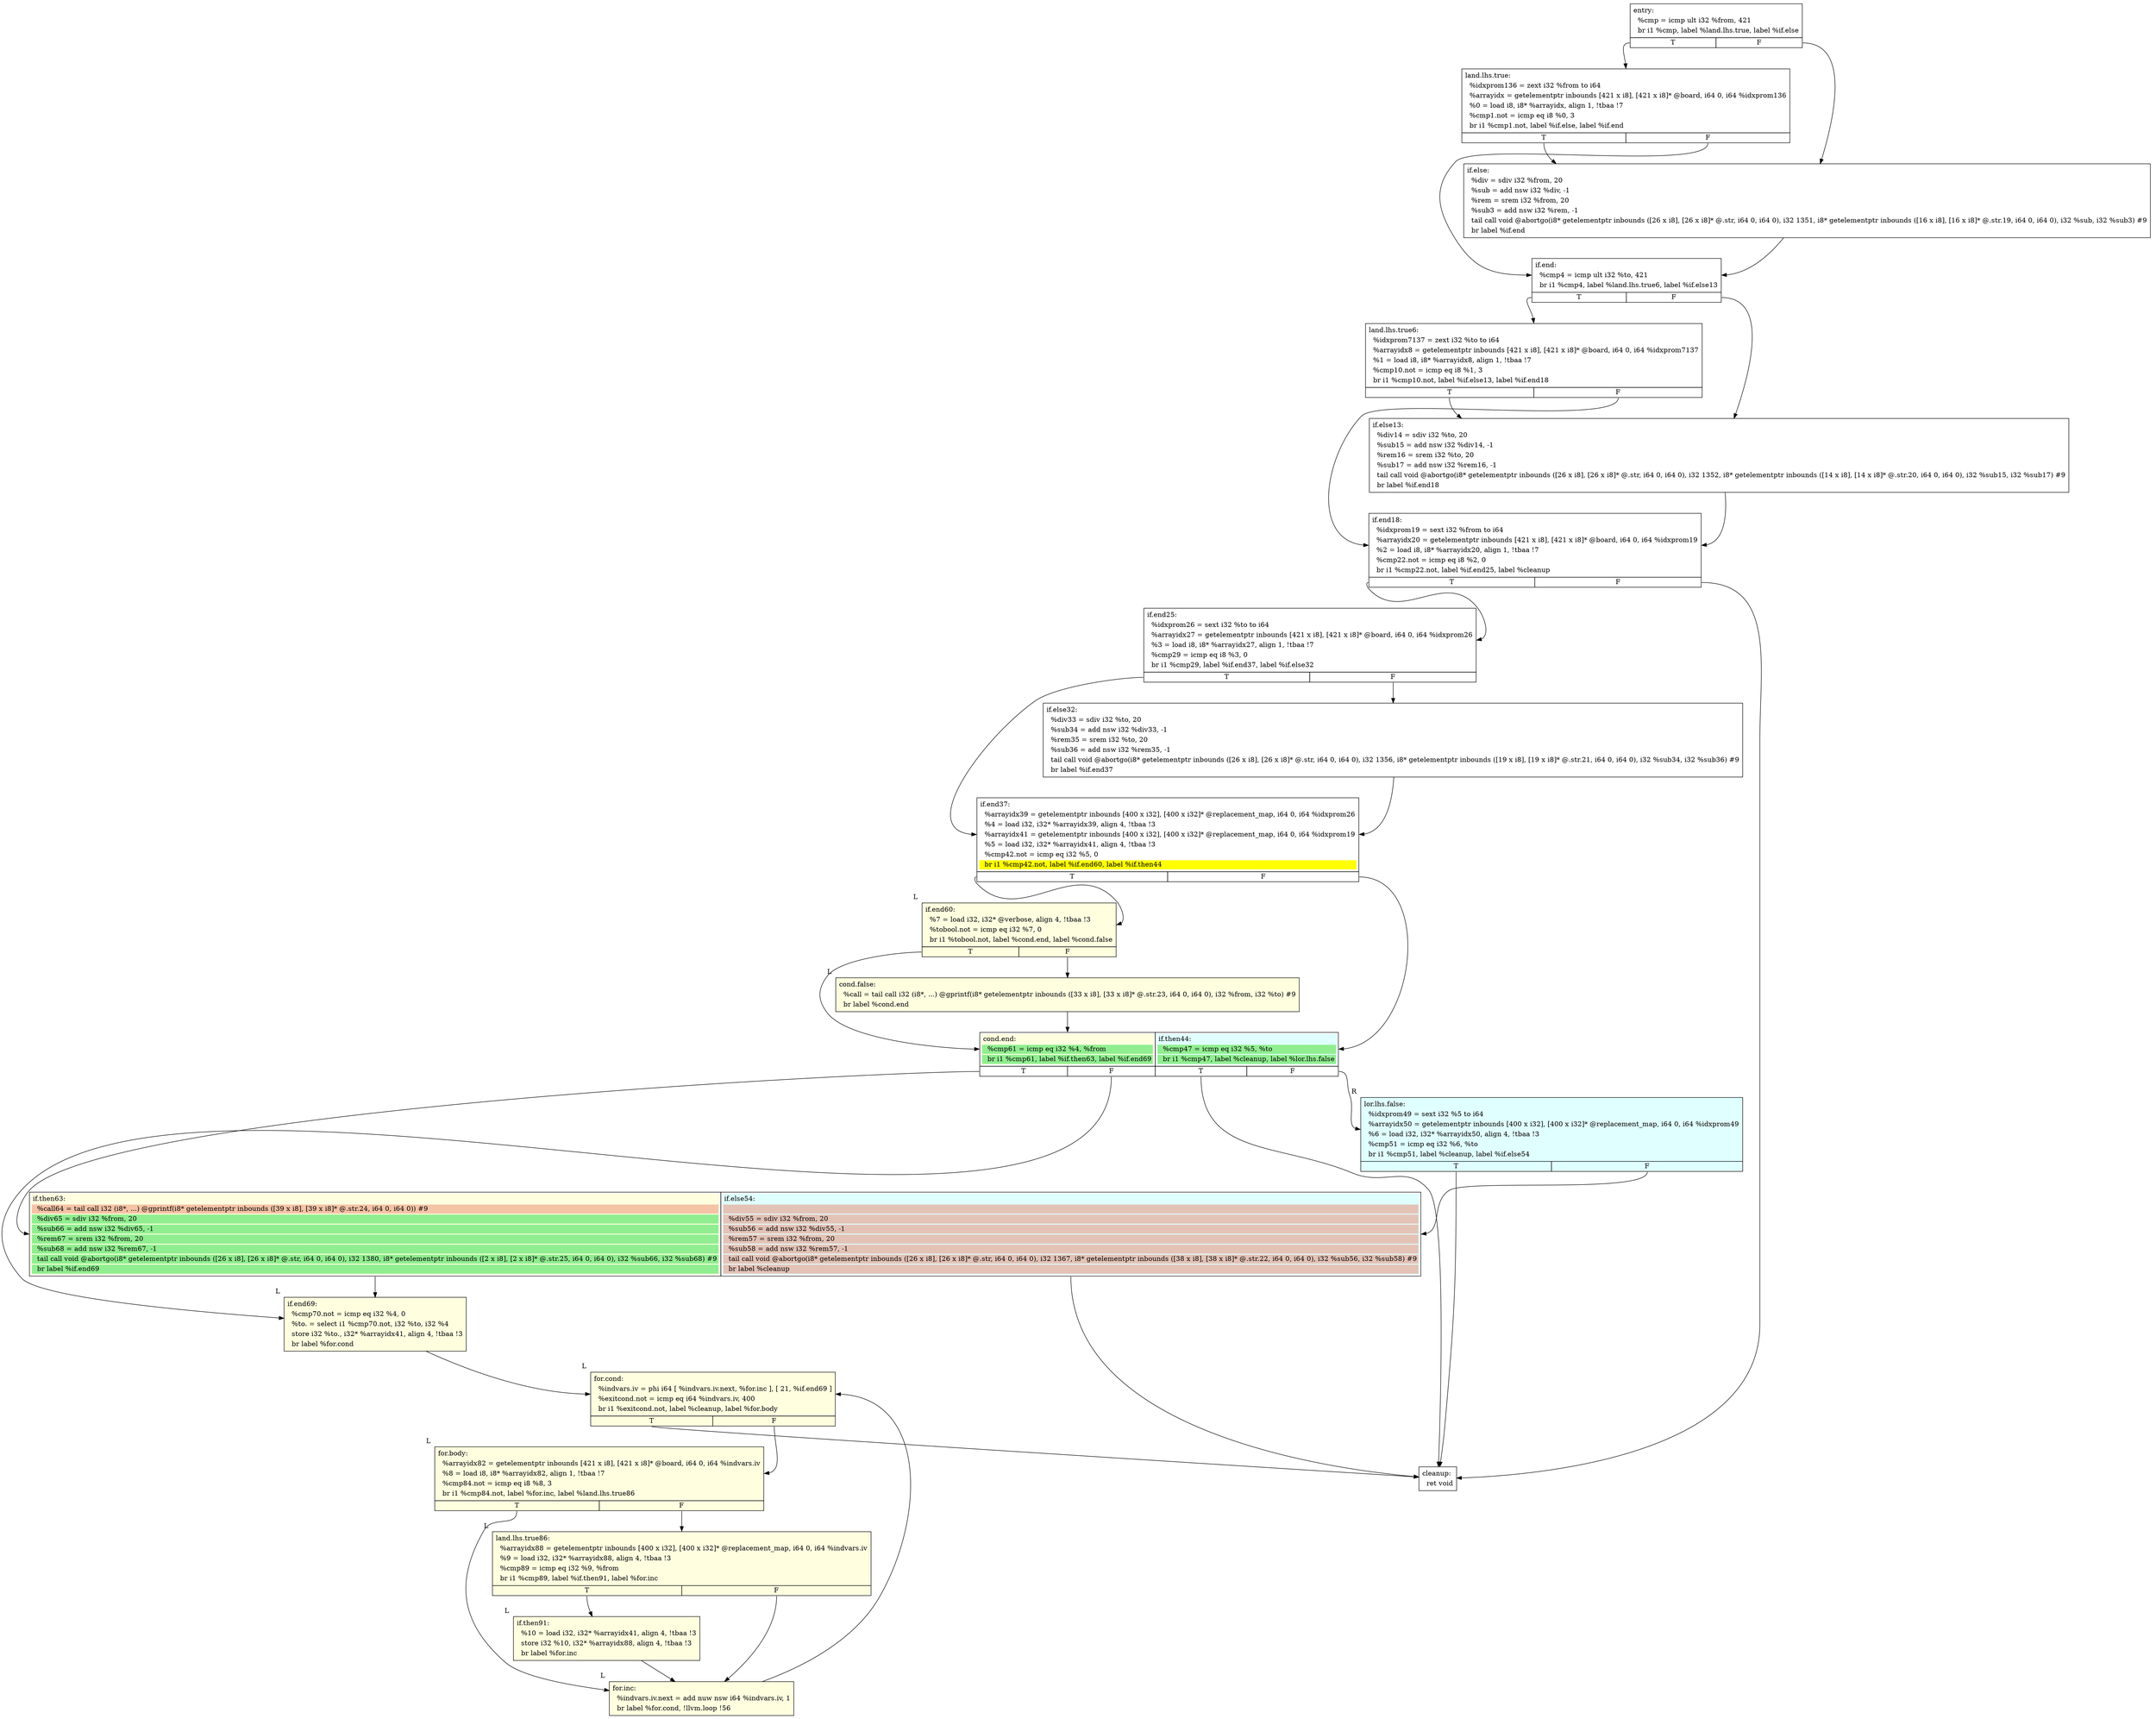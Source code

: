 digraph {
m_bb0 [shape = none, label  = <<table border="0" cellspacing="0">
<tr><td port="f1" border="1" colspan="2"><table bgcolor="LightYellow" border="0">
<tr><td align="left">cond.end:</td></tr>
<tr><td bgcolor="lightgreen" align="left">  %cmp61 = icmp eq i32 %4, %from</td></tr>
<tr><td bgcolor="lightgreen" align="left">  br i1 %cmp61, label %if.then63, label %if.end69</td></tr>
</table>
</td>
<td port="f2" border="1" colspan="2"><table bgcolor="LightCyan" border="0">
<tr><td align="left">if.then44:</td></tr>
<tr><td bgcolor="lightgreen" align="left">  %cmp47 = icmp eq i32 %5, %to</td></tr>
<tr><td bgcolor="lightgreen" align="left">  br i1 %cmp47, label %cleanup, label %lor.lhs.false</td></tr>
</table>
</td></tr>
<tr><td border="1" port="f1T">T</td><td border="1" port="f1F">F</td>
<td border="1" port="f2T">T</td><td border="1" port="f2F">F</td>
</tr>
</table>> ]
m_bb1 [shape = none, label  = <<table border="0" cellspacing="0">
<tr><td port="f1" border="1" colspan="2"><table bgcolor="LightYellow" border="0">
<tr><td align="left">if.then63:</td></tr>
<tr><td bgcolor="#e8765c70" align="left">  %call64 = tail call i32 (i8*, ...) @gprintf(i8* getelementptr inbounds ([39 x i8], [39 x i8]* @.str.24, i64 0, i64 0)) #9</td></tr>
<tr><td bgcolor="lightgreen" align="left">  %div65 = sdiv i32 %from, 20</td></tr>
<tr><td bgcolor="lightgreen" align="left">  %sub66 = add nsw i32 %div65, -1</td></tr>
<tr><td bgcolor="lightgreen" align="left">  %rem67 = srem i32 %from, 20</td></tr>
<tr><td bgcolor="lightgreen" align="left">  %sub68 = add nsw i32 %rem67, -1</td></tr>
<tr><td bgcolor="lightgreen" align="left">  tail call void @abortgo(i8* getelementptr inbounds ([26 x i8], [26 x i8]* @.str, i64 0, i64 0), i32 1380, i8* getelementptr inbounds ([2 x i8], [2 x i8]* @.str.25, i64 0, i64 0), i32 %sub66, i32 %sub68) #9</td></tr>
<tr><td bgcolor="lightgreen" align="left">  br label %if.end69</td></tr>
</table>
</td>
<td port="f2" border="1" colspan="2"><table bgcolor="LightCyan" border="0">
<tr><td align="left">if.else54:</td></tr>
<tr><td bgcolor="#e8765c70" align="left"> </td></tr>
<tr><td bgcolor="#e8765c70" align="left">  %div55 = sdiv i32 %from, 20</td></tr>
<tr><td bgcolor="#e8765c70" align="left">  %sub56 = add nsw i32 %div55, -1</td></tr>
<tr><td bgcolor="#e8765c70" align="left">  %rem57 = srem i32 %from, 20</td></tr>
<tr><td bgcolor="#e8765c70" align="left">  %sub58 = add nsw i32 %rem57, -1</td></tr>
<tr><td bgcolor="#e8765c70" align="left">  tail call void @abortgo(i8* getelementptr inbounds ([26 x i8], [26 x i8]* @.str, i64 0, i64 0), i32 1367, i8* getelementptr inbounds ([38 x i8], [38 x i8]* @.str.22, i64 0, i64 0), i32 %sub56, i32 %sub58) #9</td></tr>
<tr><td bgcolor="#e8765c70" align="left">  br label %cleanup</td></tr>
</table>
</td></tr>
</table>> ]
f_bb0 [shape = none, label  = <<table  border="0" cellspacing="0">
<tr><td port="f" border="1" colspan="2"><table border="0">
<tr><td align="left">entry:</td></tr>
<tr><td align="left">  %cmp = icmp ult i32 %from, 421</td></tr>
<tr><td align="left">  br i1 %cmp, label %land.lhs.true, label %if.else</td></tr>
</table>
</td></tr>
<tr><td border="1" port="fT">T</td><td border="1" port="fF">F</td></tr>
</table>> ]
f_bb1 [shape = none, label  = <<table  border="0" cellspacing="0">
<tr><td port="f" border="1" colspan="2"><table border="0">
<tr><td align="left">land.lhs.true:</td></tr>
<tr><td align="left">  %idxprom136 = zext i32 %from to i64</td></tr>
<tr><td align="left">  %arrayidx = getelementptr inbounds [421 x i8], [421 x i8]* @board, i64 0, i64 %idxprom136</td></tr>
<tr><td align="left">  %0 = load i8, i8* %arrayidx, align 1, !tbaa !7</td></tr>
<tr><td align="left">  %cmp1.not = icmp eq i8 %0, 3</td></tr>
<tr><td align="left">  br i1 %cmp1.not, label %if.else, label %if.end</td></tr>
</table>
</td></tr>
<tr><td border="1" port="fT">T</td><td border="1" port="fF">F</td></tr>
</table>> ]
f_bb2 [shape = none, label  = <<table  border="0" cellspacing="0">
<tr><td port="f" border="1"><table border="0">
<tr><td align="left">if.else:</td></tr>
<tr><td align="left">  %div = sdiv i32 %from, 20</td></tr>
<tr><td align="left">  %sub = add nsw i32 %div, -1</td></tr>
<tr><td align="left">  %rem = srem i32 %from, 20</td></tr>
<tr><td align="left">  %sub3 = add nsw i32 %rem, -1</td></tr>
<tr><td align="left">  tail call void @abortgo(i8* getelementptr inbounds ([26 x i8], [26 x i8]* @.str, i64 0, i64 0), i32 1351, i8* getelementptr inbounds ([16 x i8], [16 x i8]* @.str.19, i64 0, i64 0), i32 %sub, i32 %sub3) #9</td></tr>
<tr><td align="left">  br label %if.end</td></tr>
</table>
</td></tr>
</table>> ]
f_bb3 [shape = none, label  = <<table  border="0" cellspacing="0">
<tr><td port="f" border="1" colspan="2"><table border="0">
<tr><td align="left">if.end:</td></tr>
<tr><td align="left">  %cmp4 = icmp ult i32 %to, 421</td></tr>
<tr><td align="left">  br i1 %cmp4, label %land.lhs.true6, label %if.else13</td></tr>
</table>
</td></tr>
<tr><td border="1" port="fT">T</td><td border="1" port="fF">F</td></tr>
</table>> ]
f_bb4 [shape = none, label  = <<table  border="0" cellspacing="0">
<tr><td port="f" border="1" colspan="2"><table border="0">
<tr><td align="left">land.lhs.true6:</td></tr>
<tr><td align="left">  %idxprom7137 = zext i32 %to to i64</td></tr>
<tr><td align="left">  %arrayidx8 = getelementptr inbounds [421 x i8], [421 x i8]* @board, i64 0, i64 %idxprom7137</td></tr>
<tr><td align="left">  %1 = load i8, i8* %arrayidx8, align 1, !tbaa !7</td></tr>
<tr><td align="left">  %cmp10.not = icmp eq i8 %1, 3</td></tr>
<tr><td align="left">  br i1 %cmp10.not, label %if.else13, label %if.end18</td></tr>
</table>
</td></tr>
<tr><td border="1" port="fT">T</td><td border="1" port="fF">F</td></tr>
</table>> ]
f_bb5 [shape = none, label  = <<table  border="0" cellspacing="0">
<tr><td port="f" border="1"><table border="0">
<tr><td align="left">if.else13:</td></tr>
<tr><td align="left">  %div14 = sdiv i32 %to, 20</td></tr>
<tr><td align="left">  %sub15 = add nsw i32 %div14, -1</td></tr>
<tr><td align="left">  %rem16 = srem i32 %to, 20</td></tr>
<tr><td align="left">  %sub17 = add nsw i32 %rem16, -1</td></tr>
<tr><td align="left">  tail call void @abortgo(i8* getelementptr inbounds ([26 x i8], [26 x i8]* @.str, i64 0, i64 0), i32 1352, i8* getelementptr inbounds ([14 x i8], [14 x i8]* @.str.20, i64 0, i64 0), i32 %sub15, i32 %sub17) #9</td></tr>
<tr><td align="left">  br label %if.end18</td></tr>
</table>
</td></tr>
</table>> ]
f_bb6 [shape = none, label  = <<table  border="0" cellspacing="0">
<tr><td port="f" border="1" colspan="2"><table border="0">
<tr><td align="left">if.end18:</td></tr>
<tr><td align="left">  %idxprom19 = sext i32 %from to i64</td></tr>
<tr><td align="left">  %arrayidx20 = getelementptr inbounds [421 x i8], [421 x i8]* @board, i64 0, i64 %idxprom19</td></tr>
<tr><td align="left">  %2 = load i8, i8* %arrayidx20, align 1, !tbaa !7</td></tr>
<tr><td align="left">  %cmp22.not = icmp eq i8 %2, 0</td></tr>
<tr><td align="left">  br i1 %cmp22.not, label %if.end25, label %cleanup</td></tr>
</table>
</td></tr>
<tr><td border="1" port="fT">T</td><td border="1" port="fF">F</td></tr>
</table>> ]
f_bb7 [shape = none, label  = <<table  border="0" cellspacing="0">
<tr><td port="f" border="1" colspan="2"><table border="0">
<tr><td align="left">if.end25:</td></tr>
<tr><td align="left">  %idxprom26 = sext i32 %to to i64</td></tr>
<tr><td align="left">  %arrayidx27 = getelementptr inbounds [421 x i8], [421 x i8]* @board, i64 0, i64 %idxprom26</td></tr>
<tr><td align="left">  %3 = load i8, i8* %arrayidx27, align 1, !tbaa !7</td></tr>
<tr><td align="left">  %cmp29 = icmp eq i8 %3, 0</td></tr>
<tr><td align="left">  br i1 %cmp29, label %if.end37, label %if.else32</td></tr>
</table>
</td></tr>
<tr><td border="1" port="fT">T</td><td border="1" port="fF">F</td></tr>
</table>> ]
f_bb8 [shape = none, label  = <<table  border="0" cellspacing="0">
<tr><td port="f" border="1"><table border="0">
<tr><td align="left">if.else32:</td></tr>
<tr><td align="left">  %div33 = sdiv i32 %to, 20</td></tr>
<tr><td align="left">  %sub34 = add nsw i32 %div33, -1</td></tr>
<tr><td align="left">  %rem35 = srem i32 %to, 20</td></tr>
<tr><td align="left">  %sub36 = add nsw i32 %rem35, -1</td></tr>
<tr><td align="left">  tail call void @abortgo(i8* getelementptr inbounds ([26 x i8], [26 x i8]* @.str, i64 0, i64 0), i32 1356, i8* getelementptr inbounds ([19 x i8], [19 x i8]* @.str.21, i64 0, i64 0), i32 %sub34, i32 %sub36) #9</td></tr>
<tr><td align="left">  br label %if.end37</td></tr>
</table>
</td></tr>
</table>> ]
f_bb9 [shape = none, label  = <<table  border="0" cellspacing="0">
<tr><td port="f" border="1" colspan="2"><table border="0">
<tr><td align="left">if.end37:</td></tr>
<tr><td align="left">  %arrayidx39 = getelementptr inbounds [400 x i32], [400 x i32]* @replacement_map, i64 0, i64 %idxprom26</td></tr>
<tr><td align="left">  %4 = load i32, i32* %arrayidx39, align 4, !tbaa !3</td></tr>
<tr><td align="left">  %arrayidx41 = getelementptr inbounds [400 x i32], [400 x i32]* @replacement_map, i64 0, i64 %idxprom19</td></tr>
<tr><td align="left">  %5 = load i32, i32* %arrayidx41, align 4, !tbaa !3</td></tr>
<tr><td align="left">  %cmp42.not = icmp eq i32 %5, 0</td></tr>
<tr><td bgcolor="yellow" align="left">  br i1 %cmp42.not, label %if.end60, label %if.then44</td></tr>
</table>
</td></tr>
<tr><td border="1" port="fT">T</td><td border="1" port="fF">F</td></tr>
</table>> ]
f_bb10 [shape = none,  xlabel="R", label  = <<table  bgcolor="LightCyan"  border="0" cellspacing="0">
<tr><td port="f" border="1" colspan="2"><table border="0">
<tr><td align="left">lor.lhs.false:</td></tr>
<tr><td align="left">  %idxprom49 = sext i32 %5 to i64</td></tr>
<tr><td align="left">  %arrayidx50 = getelementptr inbounds [400 x i32], [400 x i32]* @replacement_map, i64 0, i64 %idxprom49</td></tr>
<tr><td align="left">  %6 = load i32, i32* %arrayidx50, align 4, !tbaa !3</td></tr>
<tr><td align="left">  %cmp51 = icmp eq i32 %6, %to</td></tr>
<tr><td align="left">  br i1 %cmp51, label %cleanup, label %if.else54</td></tr>
</table>
</td></tr>
<tr><td border="1" port="fT">T</td><td border="1" port="fF">F</td></tr>
</table>> ]
f_bb11 [shape = none,  xlabel="L", label  = <<table  bgcolor="LightYellow"  border="0" cellspacing="0">
<tr><td port="f" border="1" colspan="2"><table border="0">
<tr><td align="left">if.end60:</td></tr>
<tr><td align="left">  %7 = load i32, i32* @verbose, align 4, !tbaa !3</td></tr>
<tr><td align="left">  %tobool.not = icmp eq i32 %7, 0</td></tr>
<tr><td align="left">  br i1 %tobool.not, label %cond.end, label %cond.false</td></tr>
</table>
</td></tr>
<tr><td border="1" port="fT">T</td><td border="1" port="fF">F</td></tr>
</table>> ]
f_bb12 [shape = none,  xlabel="L", label  = <<table  bgcolor="LightYellow"  border="0" cellspacing="0">
<tr><td port="f" border="1"><table border="0">
<tr><td align="left">cond.false:</td></tr>
<tr><td align="left">  %call = tail call i32 (i8*, ...) @gprintf(i8* getelementptr inbounds ([33 x i8], [33 x i8]* @.str.23, i64 0, i64 0), i32 %from, i32 %to) #9</td></tr>
<tr><td align="left">  br label %cond.end</td></tr>
</table>
</td></tr>
</table>> ]
f_bb13 [shape = none,  xlabel="L", label  = <<table  bgcolor="LightYellow"  border="0" cellspacing="0">
<tr><td port="f" border="1"><table border="0">
<tr><td align="left">if.end69:</td></tr>
<tr><td align="left">  %cmp70.not = icmp eq i32 %4, 0</td></tr>
<tr><td align="left">  %to. = select i1 %cmp70.not, i32 %to, i32 %4</td></tr>
<tr><td align="left">  store i32 %to., i32* %arrayidx41, align 4, !tbaa !3</td></tr>
<tr><td align="left">  br label %for.cond</td></tr>
</table>
</td></tr>
</table>> ]
f_bb14 [shape = none,  xlabel="L", label  = <<table  bgcolor="LightYellow"  border="0" cellspacing="0">
<tr><td port="f" border="1" colspan="2"><table border="0">
<tr><td align="left">for.cond:</td></tr>
<tr><td align="left">  %indvars.iv = phi i64 [ %indvars.iv.next, %for.inc ], [ 21, %if.end69 ]</td></tr>
<tr><td align="left">  %exitcond.not = icmp eq i64 %indvars.iv, 400</td></tr>
<tr><td align="left">  br i1 %exitcond.not, label %cleanup, label %for.body</td></tr>
</table>
</td></tr>
<tr><td border="1" port="fT">T</td><td border="1" port="fF">F</td></tr>
</table>> ]
f_bb15 [shape = none,  xlabel="L", label  = <<table  bgcolor="LightYellow"  border="0" cellspacing="0">
<tr><td port="f" border="1" colspan="2"><table border="0">
<tr><td align="left">for.body:</td></tr>
<tr><td align="left">  %arrayidx82 = getelementptr inbounds [421 x i8], [421 x i8]* @board, i64 0, i64 %indvars.iv</td></tr>
<tr><td align="left">  %8 = load i8, i8* %arrayidx82, align 1, !tbaa !7</td></tr>
<tr><td align="left">  %cmp84.not = icmp eq i8 %8, 3</td></tr>
<tr><td align="left">  br i1 %cmp84.not, label %for.inc, label %land.lhs.true86</td></tr>
</table>
</td></tr>
<tr><td border="1" port="fT">T</td><td border="1" port="fF">F</td></tr>
</table>> ]
f_bb16 [shape = none,  xlabel="L", label  = <<table  bgcolor="LightYellow"  border="0" cellspacing="0">
<tr><td port="f" border="1" colspan="2"><table border="0">
<tr><td align="left">land.lhs.true86:</td></tr>
<tr><td align="left">  %arrayidx88 = getelementptr inbounds [400 x i32], [400 x i32]* @replacement_map, i64 0, i64 %indvars.iv</td></tr>
<tr><td align="left">  %9 = load i32, i32* %arrayidx88, align 4, !tbaa !3</td></tr>
<tr><td align="left">  %cmp89 = icmp eq i32 %9, %from</td></tr>
<tr><td align="left">  br i1 %cmp89, label %if.then91, label %for.inc</td></tr>
</table>
</td></tr>
<tr><td border="1" port="fT">T</td><td border="1" port="fF">F</td></tr>
</table>> ]
f_bb17 [shape = none,  xlabel="L", label  = <<table  bgcolor="LightYellow"  border="0" cellspacing="0">
<tr><td port="f" border="1"><table border="0">
<tr><td align="left">if.then91:</td></tr>
<tr><td align="left">  %10 = load i32, i32* %arrayidx41, align 4, !tbaa !3</td></tr>
<tr><td align="left">  store i32 %10, i32* %arrayidx88, align 4, !tbaa !3</td></tr>
<tr><td align="left">  br label %for.inc</td></tr>
</table>
</td></tr>
</table>> ]
f_bb18 [shape = none,  xlabel="L", label  = <<table  bgcolor="LightYellow"  border="0" cellspacing="0">
<tr><td port="f" border="1"><table border="0">
<tr><td align="left">for.inc:</td></tr>
<tr><td align="left">  %indvars.iv.next = add nuw nsw i64 %indvars.iv, 1</td></tr>
<tr><td align="left">  br label %for.cond, !llvm.loop !56</td></tr>
</table>
</td></tr>
</table>> ]
f_bb19 [shape = none, label  = <<table  border="0" cellspacing="0">
<tr><td port="f" border="1"><table border="0">
<tr><td align="left">cleanup:</td></tr>
<tr><td align="left">  ret void</td></tr>
</table>
</td></tr>
</table>> ]
f_bb0:fT -> f_bb1:f
f_bb0:fF -> f_bb2:f
f_bb1:fT -> f_bb2:f
f_bb1:fF -> f_bb3:f
f_bb2:f -> f_bb3:f
f_bb3:fT -> f_bb4:f
f_bb3:fF -> f_bb5:f
f_bb4:fT -> f_bb5:f
f_bb4:fF -> f_bb6:f
f_bb5:f -> f_bb6:f
f_bb6:fT -> f_bb7:f
f_bb6:fF -> f_bb19:f
f_bb7:fT -> f_bb9:f
f_bb7:fF -> f_bb8:f
f_bb8:f -> f_bb9:f
f_bb9:fT -> f_bb11:f
f_bb9:fF -> m_bb0:f2
m_bb0:f2T -> f_bb19:f
m_bb0:f2F -> f_bb10:f
f_bb10:fT -> f_bb19:f
f_bb10:fF -> m_bb1:f2
m_bb1:f2 -> f_bb19:f
f_bb11:fT -> m_bb0:f1
f_bb11:fF -> f_bb12:f
f_bb12:f -> m_bb0:f1
m_bb0:f1T -> m_bb1:f1
m_bb0:f1F -> f_bb13:f
m_bb1:f1 -> f_bb13:f
f_bb13:f -> f_bb14:f
f_bb14:fT -> f_bb19:f
f_bb14:fF -> f_bb15:f
f_bb15:fT -> f_bb18:f
f_bb15:fF -> f_bb16:f
f_bb16:fT -> f_bb17:f
f_bb16:fF -> f_bb18:f
f_bb17:f -> f_bb18:f
f_bb18:f -> f_bb14:f
}

